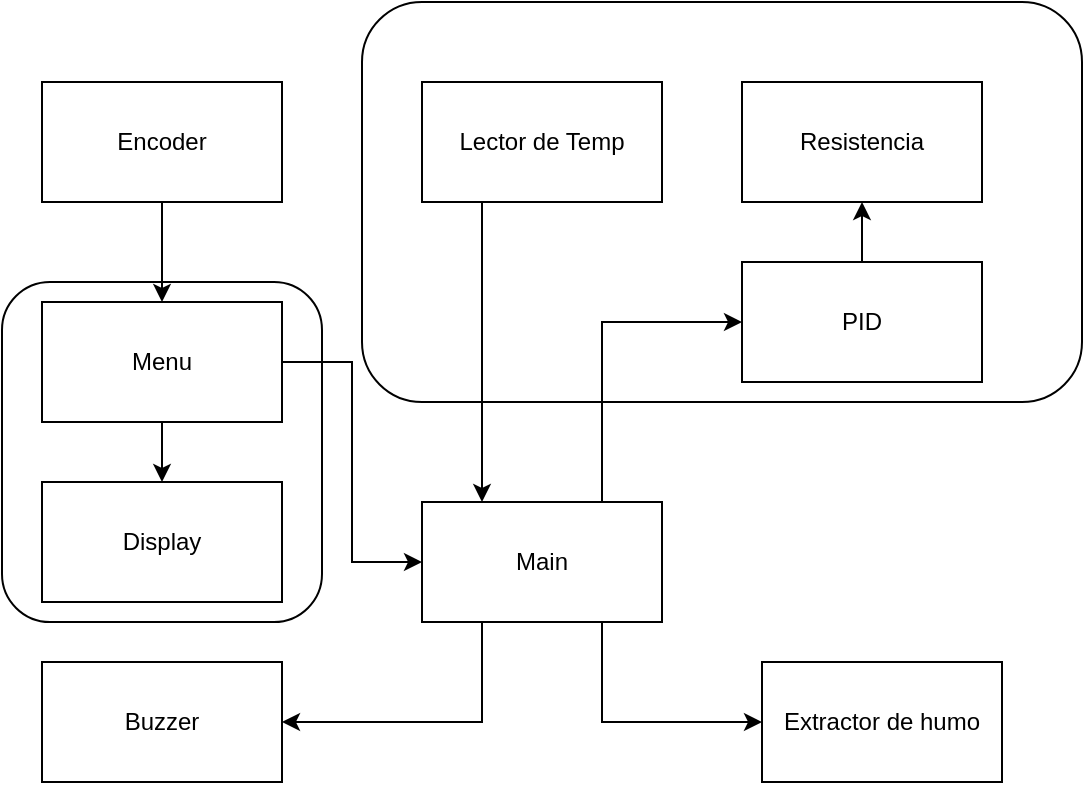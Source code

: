 <mxfile version="20.8.23" type="device"><diagram name="Page-1" id="aZc4h7GsCc3mmkel8SMT"><mxGraphModel dx="880" dy="452" grid="1" gridSize="10" guides="1" tooltips="1" connect="1" arrows="1" fold="1" page="1" pageScale="1" pageWidth="827" pageHeight="1169" math="0" shadow="0"><root><mxCell id="0"/><mxCell id="1" parent="0"/><mxCell id="nVEw5ts888_hBvX6XNT0-44" value="" style="rounded=1;whiteSpace=wrap;html=1;" parent="1" vertex="1"><mxGeometry x="130" y="190" width="160" height="170" as="geometry"/></mxCell><mxCell id="nVEw5ts888_hBvX6XNT0-1" value="Encoder" style="rounded=0;whiteSpace=wrap;html=1;" parent="1" vertex="1"><mxGeometry x="150" y="90" width="120" height="60" as="geometry"/></mxCell><mxCell id="nVEw5ts888_hBvX6XNT0-42" style="edgeStyle=orthogonalEdgeStyle;rounded=0;orthogonalLoop=1;jettySize=auto;html=1;exitX=0.5;exitY=1;exitDx=0;exitDy=0;entryX=0.5;entryY=0;entryDx=0;entryDy=0;" parent="1" source="nVEw5ts888_hBvX6XNT0-2" target="nVEw5ts888_hBvX6XNT0-40" edge="1"><mxGeometry relative="1" as="geometry"/></mxCell><mxCell id="nVEw5ts888_hBvX6XNT0-43" style="edgeStyle=orthogonalEdgeStyle;rounded=0;orthogonalLoop=1;jettySize=auto;html=1;exitX=1;exitY=0.5;exitDx=0;exitDy=0;entryX=0;entryY=0.5;entryDx=0;entryDy=0;" parent="1" source="nVEw5ts888_hBvX6XNT0-2" target="nVEw5ts888_hBvX6XNT0-19" edge="1"><mxGeometry relative="1" as="geometry"/></mxCell><mxCell id="nVEw5ts888_hBvX6XNT0-2" value="Menu" style="rounded=0;whiteSpace=wrap;html=1;" parent="1" vertex="1"><mxGeometry x="150" y="200" width="120" height="60" as="geometry"/></mxCell><mxCell id="nVEw5ts888_hBvX6XNT0-6" value="Extractor de humo" style="rounded=0;whiteSpace=wrap;html=1;" parent="1" vertex="1"><mxGeometry x="510" y="380" width="120" height="60" as="geometry"/></mxCell><mxCell id="nVEw5ts888_hBvX6XNT0-7" value="Buzzer" style="rounded=0;whiteSpace=wrap;html=1;" parent="1" vertex="1"><mxGeometry x="150" y="380" width="120" height="60" as="geometry"/></mxCell><mxCell id="nVEw5ts888_hBvX6XNT0-8" value="" style="endArrow=classic;html=1;rounded=0;exitX=0.5;exitY=1;exitDx=0;exitDy=0;entryX=0.5;entryY=0;entryDx=0;entryDy=0;" parent="1" source="nVEw5ts888_hBvX6XNT0-1" target="nVEw5ts888_hBvX6XNT0-2" edge="1"><mxGeometry width="50" height="50" relative="1" as="geometry"><mxPoint x="430" y="300" as="sourcePoint"/><mxPoint x="440" y="210" as="targetPoint"/></mxGeometry></mxCell><mxCell id="nVEw5ts888_hBvX6XNT0-39" value="" style="rounded=1;whiteSpace=wrap;html=1;" parent="1" vertex="1"><mxGeometry x="310" y="50" width="360" height="200" as="geometry"/></mxCell><mxCell id="nVEw5ts888_hBvX6XNT0-45" style="edgeStyle=orthogonalEdgeStyle;rounded=0;orthogonalLoop=1;jettySize=auto;html=1;exitX=0.75;exitY=1;exitDx=0;exitDy=0;entryX=0;entryY=0.5;entryDx=0;entryDy=0;" parent="1" source="nVEw5ts888_hBvX6XNT0-19" target="nVEw5ts888_hBvX6XNT0-6" edge="1"><mxGeometry relative="1" as="geometry"/></mxCell><mxCell id="nVEw5ts888_hBvX6XNT0-46" style="edgeStyle=orthogonalEdgeStyle;rounded=0;orthogonalLoop=1;jettySize=auto;html=1;exitX=0.25;exitY=1;exitDx=0;exitDy=0;entryX=1;entryY=0.5;entryDx=0;entryDy=0;" parent="1" source="nVEw5ts888_hBvX6XNT0-19" target="nVEw5ts888_hBvX6XNT0-7" edge="1"><mxGeometry relative="1" as="geometry"/></mxCell><mxCell id="nVEw5ts888_hBvX6XNT0-19" value="Main" style="rounded=0;whiteSpace=wrap;html=1;" parent="1" vertex="1"><mxGeometry x="340" y="300" width="120" height="60" as="geometry"/></mxCell><mxCell id="nVEw5ts888_hBvX6XNT0-3" value="Resistencia" style="rounded=0;whiteSpace=wrap;html=1;" parent="1" vertex="1"><mxGeometry x="500" y="90" width="120" height="60" as="geometry"/></mxCell><mxCell id="nVEw5ts888_hBvX6XNT0-4" value="Lector de Temp" style="rounded=0;whiteSpace=wrap;html=1;" parent="1" vertex="1"><mxGeometry x="340" y="90" width="120" height="60" as="geometry"/></mxCell><mxCell id="nVEw5ts888_hBvX6XNT0-5" value="PID" style="rounded=0;whiteSpace=wrap;html=1;" parent="1" vertex="1"><mxGeometry x="500" y="180" width="120" height="60" as="geometry"/></mxCell><mxCell id="nVEw5ts888_hBvX6XNT0-32" style="edgeStyle=orthogonalEdgeStyle;rounded=0;orthogonalLoop=1;jettySize=auto;html=1;exitX=0.5;exitY=0;exitDx=0;exitDy=0;entryX=0.5;entryY=1;entryDx=0;entryDy=0;" parent="1" source="nVEw5ts888_hBvX6XNT0-5" target="nVEw5ts888_hBvX6XNT0-3" edge="1"><mxGeometry relative="1" as="geometry"/></mxCell><mxCell id="nVEw5ts888_hBvX6XNT0-35" style="edgeStyle=orthogonalEdgeStyle;rounded=0;orthogonalLoop=1;jettySize=auto;html=1;exitX=0.75;exitY=0;exitDx=0;exitDy=0;entryX=0;entryY=0.5;entryDx=0;entryDy=0;" parent="1" source="nVEw5ts888_hBvX6XNT0-19" target="nVEw5ts888_hBvX6XNT0-5" edge="1"><mxGeometry relative="1" as="geometry"/></mxCell><mxCell id="nVEw5ts888_hBvX6XNT0-36" style="edgeStyle=orthogonalEdgeStyle;rounded=0;orthogonalLoop=1;jettySize=auto;html=1;exitX=0.25;exitY=1;exitDx=0;exitDy=0;entryX=0.25;entryY=0;entryDx=0;entryDy=0;" parent="1" source="nVEw5ts888_hBvX6XNT0-4" target="nVEw5ts888_hBvX6XNT0-19" edge="1"><mxGeometry relative="1" as="geometry"/></mxCell><mxCell id="nVEw5ts888_hBvX6XNT0-40" value="Display" style="rounded=0;whiteSpace=wrap;html=1;" parent="1" vertex="1"><mxGeometry x="150" y="290" width="120" height="60" as="geometry"/></mxCell></root></mxGraphModel></diagram></mxfile>